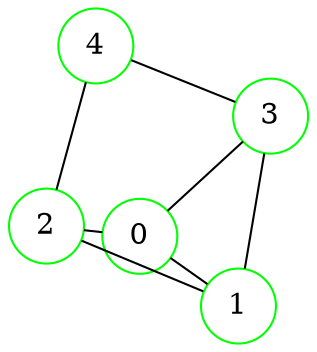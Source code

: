 graph {
graph ["layout"="fdp"]
node ["style"="filled","fillcolor"="white","fixedsize"="true","shape"="circle"]
"0" ["color"="green"]
"1" ["color"="green"]
"2" ["color"="green"]
"4" ["color"="green"]
"3" ["color"="green"]
"0" -- "1"
"0" -- "2"
"0" -- "3"
"1" -- "2"
"1" -- "3"
"2" -- "4"
"3" -- "4"
}